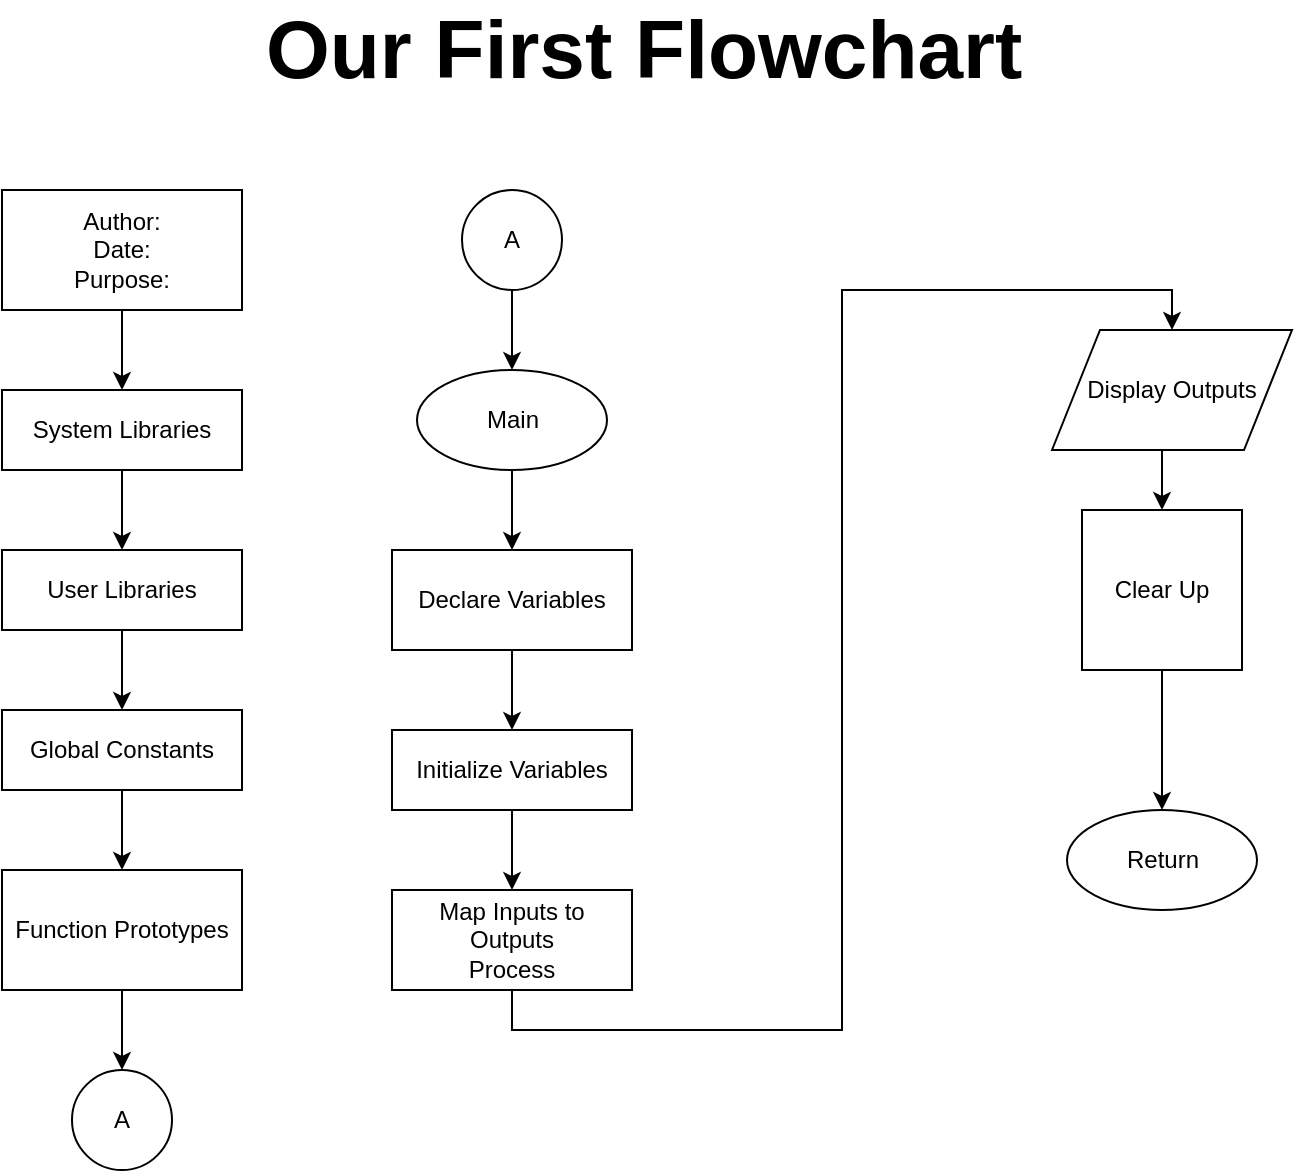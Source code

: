 <mxfile version="13.0.1" type="device"><diagram id="C5RBs43oDa-KdzZeNtuy" name="Page-1"><mxGraphModel dx="1422" dy="709" grid="1" gridSize="10" guides="1" tooltips="1" connect="1" arrows="1" fold="1" page="1" pageScale="1" pageWidth="827" pageHeight="1169" math="0" shadow="0"><root><mxCell id="WIyWlLk6GJQsqaUBKTNV-0"/><mxCell id="WIyWlLk6GJQsqaUBKTNV-1" parent="WIyWlLk6GJQsqaUBKTNV-0"/><mxCell id="m5UfRQFQbycP-2BnOxO4-2" style="edgeStyle=orthogonalEdgeStyle;rounded=0;orthogonalLoop=1;jettySize=auto;html=1;exitX=0.5;exitY=1;exitDx=0;exitDy=0;entryX=0.5;entryY=0;entryDx=0;entryDy=0;" edge="1" parent="WIyWlLk6GJQsqaUBKTNV-1" source="m5UfRQFQbycP-2BnOxO4-0" target="m5UfRQFQbycP-2BnOxO4-1"><mxGeometry relative="1" as="geometry"/></mxCell><mxCell id="m5UfRQFQbycP-2BnOxO4-0" value="Author:&lt;br&gt;Date:&lt;br&gt;Purpose:" style="rounded=0;whiteSpace=wrap;html=1;" vertex="1" parent="WIyWlLk6GJQsqaUBKTNV-1"><mxGeometry x="100" y="120" width="120" height="60" as="geometry"/></mxCell><mxCell id="m5UfRQFQbycP-2BnOxO4-6" style="edgeStyle=orthogonalEdgeStyle;rounded=0;orthogonalLoop=1;jettySize=auto;html=1;exitX=0.5;exitY=1;exitDx=0;exitDy=0;entryX=0.5;entryY=0;entryDx=0;entryDy=0;" edge="1" parent="WIyWlLk6GJQsqaUBKTNV-1" source="m5UfRQFQbycP-2BnOxO4-1" target="m5UfRQFQbycP-2BnOxO4-4"><mxGeometry relative="1" as="geometry"/></mxCell><mxCell id="m5UfRQFQbycP-2BnOxO4-1" value="System Libraries&lt;br&gt;" style="rounded=0;whiteSpace=wrap;html=1;" vertex="1" parent="WIyWlLk6GJQsqaUBKTNV-1"><mxGeometry x="100" y="220" width="120" height="40" as="geometry"/></mxCell><mxCell id="m5UfRQFQbycP-2BnOxO4-3" style="edgeStyle=orthogonalEdgeStyle;rounded=0;orthogonalLoop=1;jettySize=auto;html=1;exitX=0.5;exitY=1;exitDx=0;exitDy=0;entryX=0.5;entryY=0;entryDx=0;entryDy=0;" edge="1" source="m5UfRQFQbycP-2BnOxO4-4" target="m5UfRQFQbycP-2BnOxO4-5" parent="WIyWlLk6GJQsqaUBKTNV-1"><mxGeometry relative="1" as="geometry"/></mxCell><mxCell id="m5UfRQFQbycP-2BnOxO4-4" value="User Libraries&lt;br&gt;" style="rounded=0;whiteSpace=wrap;html=1;" vertex="1" parent="WIyWlLk6GJQsqaUBKTNV-1"><mxGeometry x="100" y="300" width="120" height="40" as="geometry"/></mxCell><mxCell id="m5UfRQFQbycP-2BnOxO4-8" style="edgeStyle=orthogonalEdgeStyle;rounded=0;orthogonalLoop=1;jettySize=auto;html=1;exitX=0.5;exitY=1;exitDx=0;exitDy=0;entryX=0.5;entryY=0;entryDx=0;entryDy=0;" edge="1" parent="WIyWlLk6GJQsqaUBKTNV-1" source="m5UfRQFQbycP-2BnOxO4-5" target="m5UfRQFQbycP-2BnOxO4-7"><mxGeometry relative="1" as="geometry"/></mxCell><mxCell id="m5UfRQFQbycP-2BnOxO4-5" value="Global Constants" style="rounded=0;whiteSpace=wrap;html=1;" vertex="1" parent="WIyWlLk6GJQsqaUBKTNV-1"><mxGeometry x="100" y="380" width="120" height="40" as="geometry"/></mxCell><mxCell id="m5UfRQFQbycP-2BnOxO4-10" style="edgeStyle=orthogonalEdgeStyle;rounded=0;orthogonalLoop=1;jettySize=auto;html=1;exitX=0.5;exitY=1;exitDx=0;exitDy=0;entryX=0.5;entryY=0;entryDx=0;entryDy=0;" edge="1" parent="WIyWlLk6GJQsqaUBKTNV-1" source="m5UfRQFQbycP-2BnOxO4-7" target="m5UfRQFQbycP-2BnOxO4-9"><mxGeometry relative="1" as="geometry"/></mxCell><mxCell id="m5UfRQFQbycP-2BnOxO4-7" value="Function Prototypes" style="rounded=0;whiteSpace=wrap;html=1;" vertex="1" parent="WIyWlLk6GJQsqaUBKTNV-1"><mxGeometry x="100" y="460" width="120" height="60" as="geometry"/></mxCell><mxCell id="m5UfRQFQbycP-2BnOxO4-9" value="A" style="ellipse;whiteSpace=wrap;html=1;aspect=fixed;" vertex="1" parent="WIyWlLk6GJQsqaUBKTNV-1"><mxGeometry x="135" y="560" width="50" height="50" as="geometry"/></mxCell><mxCell id="m5UfRQFQbycP-2BnOxO4-14" style="edgeStyle=orthogonalEdgeStyle;rounded=0;orthogonalLoop=1;jettySize=auto;html=1;exitX=0.5;exitY=1;exitDx=0;exitDy=0;entryX=0.5;entryY=0;entryDx=0;entryDy=0;" edge="1" parent="WIyWlLk6GJQsqaUBKTNV-1" source="m5UfRQFQbycP-2BnOxO4-11" target="m5UfRQFQbycP-2BnOxO4-12"><mxGeometry relative="1" as="geometry"/></mxCell><mxCell id="m5UfRQFQbycP-2BnOxO4-11" value="A" style="ellipse;whiteSpace=wrap;html=1;aspect=fixed;" vertex="1" parent="WIyWlLk6GJQsqaUBKTNV-1"><mxGeometry x="330" y="120" width="50" height="50" as="geometry"/></mxCell><mxCell id="m5UfRQFQbycP-2BnOxO4-23" style="edgeStyle=orthogonalEdgeStyle;rounded=0;orthogonalLoop=1;jettySize=auto;html=1;exitX=0.5;exitY=1;exitDx=0;exitDy=0;entryX=0.5;entryY=0;entryDx=0;entryDy=0;" edge="1" parent="WIyWlLk6GJQsqaUBKTNV-1" source="m5UfRQFQbycP-2BnOxO4-12" target="m5UfRQFQbycP-2BnOxO4-16"><mxGeometry relative="1" as="geometry"/></mxCell><mxCell id="m5UfRQFQbycP-2BnOxO4-12" value="Main" style="ellipse;whiteSpace=wrap;html=1;" vertex="1" parent="WIyWlLk6GJQsqaUBKTNV-1"><mxGeometry x="307.5" y="210" width="95" height="50" as="geometry"/></mxCell><mxCell id="m5UfRQFQbycP-2BnOxO4-13" value="Return" style="ellipse;whiteSpace=wrap;html=1;" vertex="1" parent="WIyWlLk6GJQsqaUBKTNV-1"><mxGeometry x="632.5" y="430" width="95" height="50" as="geometry"/></mxCell><mxCell id="m5UfRQFQbycP-2BnOxO4-15" style="edgeStyle=orthogonalEdgeStyle;rounded=0;orthogonalLoop=1;jettySize=auto;html=1;exitX=0.5;exitY=1;exitDx=0;exitDy=0;entryX=0.5;entryY=0;entryDx=0;entryDy=0;" edge="1" source="m5UfRQFQbycP-2BnOxO4-16" target="m5UfRQFQbycP-2BnOxO4-18" parent="WIyWlLk6GJQsqaUBKTNV-1"><mxGeometry relative="1" as="geometry"/></mxCell><mxCell id="m5UfRQFQbycP-2BnOxO4-16" value="Declare Variables" style="rounded=0;whiteSpace=wrap;html=1;" vertex="1" parent="WIyWlLk6GJQsqaUBKTNV-1"><mxGeometry x="295" y="300" width="120" height="50" as="geometry"/></mxCell><mxCell id="m5UfRQFQbycP-2BnOxO4-17" style="edgeStyle=orthogonalEdgeStyle;rounded=0;orthogonalLoop=1;jettySize=auto;html=1;exitX=0.5;exitY=1;exitDx=0;exitDy=0;entryX=0.5;entryY=0;entryDx=0;entryDy=0;" edge="1" source="m5UfRQFQbycP-2BnOxO4-18" target="m5UfRQFQbycP-2BnOxO4-20" parent="WIyWlLk6GJQsqaUBKTNV-1"><mxGeometry relative="1" as="geometry"/></mxCell><mxCell id="m5UfRQFQbycP-2BnOxO4-18" value="Initialize Variables" style="rounded=0;whiteSpace=wrap;html=1;" vertex="1" parent="WIyWlLk6GJQsqaUBKTNV-1"><mxGeometry x="295" y="390" width="120" height="40" as="geometry"/></mxCell><mxCell id="m5UfRQFQbycP-2BnOxO4-26" style="edgeStyle=orthogonalEdgeStyle;rounded=0;orthogonalLoop=1;jettySize=auto;html=1;exitX=0.5;exitY=1;exitDx=0;exitDy=0;entryX=0.5;entryY=0;entryDx=0;entryDy=0;" edge="1" parent="WIyWlLk6GJQsqaUBKTNV-1" source="m5UfRQFQbycP-2BnOxO4-20" target="m5UfRQFQbycP-2BnOxO4-25"><mxGeometry relative="1" as="geometry"/></mxCell><mxCell id="m5UfRQFQbycP-2BnOxO4-20" value="Map Inputs to Outputs&lt;br&gt;Process&lt;br&gt;" style="rounded=0;whiteSpace=wrap;html=1;" vertex="1" parent="WIyWlLk6GJQsqaUBKTNV-1"><mxGeometry x="295" y="470" width="120" height="50" as="geometry"/></mxCell><mxCell id="m5UfRQFQbycP-2BnOxO4-28" style="edgeStyle=orthogonalEdgeStyle;rounded=0;orthogonalLoop=1;jettySize=auto;html=1;exitX=0.5;exitY=1;exitDx=0;exitDy=0;entryX=0.5;entryY=0;entryDx=0;entryDy=0;" edge="1" parent="WIyWlLk6GJQsqaUBKTNV-1" source="m5UfRQFQbycP-2BnOxO4-25" target="m5UfRQFQbycP-2BnOxO4-27"><mxGeometry relative="1" as="geometry"/></mxCell><mxCell id="m5UfRQFQbycP-2BnOxO4-25" value="Display Outputs" style="shape=parallelogram;perimeter=parallelogramPerimeter;whiteSpace=wrap;html=1;" vertex="1" parent="WIyWlLk6GJQsqaUBKTNV-1"><mxGeometry x="625" y="190" width="120" height="60" as="geometry"/></mxCell><mxCell id="m5UfRQFQbycP-2BnOxO4-29" style="edgeStyle=orthogonalEdgeStyle;rounded=0;orthogonalLoop=1;jettySize=auto;html=1;exitX=0.5;exitY=1;exitDx=0;exitDy=0;entryX=0.5;entryY=0;entryDx=0;entryDy=0;" edge="1" parent="WIyWlLk6GJQsqaUBKTNV-1" source="m5UfRQFQbycP-2BnOxO4-27" target="m5UfRQFQbycP-2BnOxO4-13"><mxGeometry relative="1" as="geometry"/></mxCell><mxCell id="m5UfRQFQbycP-2BnOxO4-27" value="Clear Up" style="whiteSpace=wrap;html=1;aspect=fixed;" vertex="1" parent="WIyWlLk6GJQsqaUBKTNV-1"><mxGeometry x="640" y="280" width="80" height="80" as="geometry"/></mxCell><mxCell id="m5UfRQFQbycP-2BnOxO4-30" value="&lt;span style=&quot;font-size: 41px&quot;&gt;&lt;b&gt;Our First Flowchart&lt;/b&gt;&lt;/span&gt;" style="text;html=1;resizable=0;autosize=1;align=left;verticalAlign=middle;points=[];fillColor=none;strokeColor=none;rounded=0;" vertex="1" parent="WIyWlLk6GJQsqaUBKTNV-1"><mxGeometry x="230" y="35" width="390" height="30" as="geometry"/></mxCell></root></mxGraphModel></diagram></mxfile>
